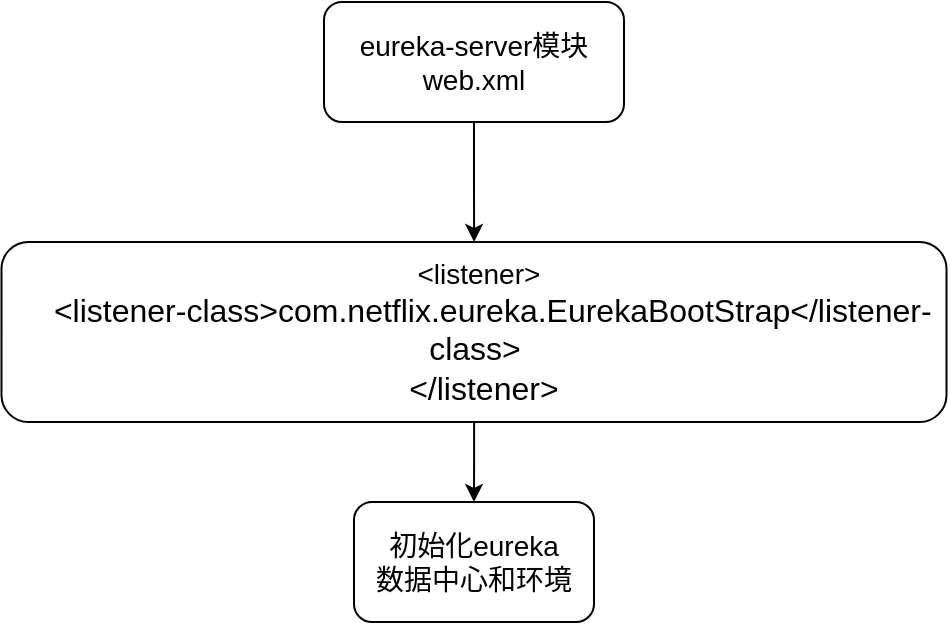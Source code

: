 <mxfile version="14.2.9" type="github">
  <diagram id="sQ6djOb2pGjh4PNV8spg" name="Page-1">
    <mxGraphModel dx="1067" dy="486" grid="1" gridSize="10" guides="1" tooltips="1" connect="1" arrows="1" fold="1" page="1" pageScale="1" pageWidth="827" pageHeight="1169" math="0" shadow="0">
      <root>
        <mxCell id="0" />
        <mxCell id="1" parent="0" />
        <mxCell id="tDibTG8U5VY8NC5ciB29-3" style="edgeStyle=orthogonalEdgeStyle;rounded=0;orthogonalLoop=1;jettySize=auto;html=1;" edge="1" parent="1" source="tDibTG8U5VY8NC5ciB29-1" target="tDibTG8U5VY8NC5ciB29-2">
          <mxGeometry relative="1" as="geometry" />
        </mxCell>
        <mxCell id="tDibTG8U5VY8NC5ciB29-1" value="&lt;font style=&quot;font-size: 14px&quot;&gt;eureka-server模块&lt;br&gt;web.xml&lt;/font&gt;" style="rounded=1;whiteSpace=wrap;html=1;" vertex="1" parent="1">
          <mxGeometry x="280" y="30" width="150" height="60" as="geometry" />
        </mxCell>
        <mxCell id="tDibTG8U5VY8NC5ciB29-6" style="edgeStyle=orthogonalEdgeStyle;rounded=0;orthogonalLoop=1;jettySize=auto;html=1;entryX=0.5;entryY=0;entryDx=0;entryDy=0;" edge="1" parent="1" source="tDibTG8U5VY8NC5ciB29-2" target="tDibTG8U5VY8NC5ciB29-4">
          <mxGeometry relative="1" as="geometry" />
        </mxCell>
        <mxCell id="tDibTG8U5VY8NC5ciB29-2" value="&lt;div&gt;&lt;font style=&quot;font-size: 14px&quot;&gt;&amp;nbsp;&amp;lt;listener&amp;gt;&lt;/font&gt;&lt;/div&gt;&lt;div&gt;&lt;font size=&quot;3&quot;&gt;&amp;nbsp; &amp;nbsp; &amp;lt;listener-class&amp;gt;com.netflix.eureka.EurekaBootStrap&amp;lt;/listener-class&amp;gt;&lt;/font&gt;&lt;/div&gt;&lt;div&gt;&lt;font size=&quot;3&quot;&gt;&amp;nbsp; &amp;lt;/listener&amp;gt;&lt;/font&gt;&lt;/div&gt;" style="rounded=1;whiteSpace=wrap;html=1;" vertex="1" parent="1">
          <mxGeometry x="118.75" y="150" width="472.5" height="90" as="geometry" />
        </mxCell>
        <mxCell id="tDibTG8U5VY8NC5ciB29-4" value="&lt;font style=&quot;font-size: 14px&quot;&gt;初始化eureka&lt;br&gt;数据中心和环境&lt;/font&gt;" style="rounded=1;whiteSpace=wrap;html=1;" vertex="1" parent="1">
          <mxGeometry x="295" y="280" width="120" height="60" as="geometry" />
        </mxCell>
      </root>
    </mxGraphModel>
  </diagram>
</mxfile>
